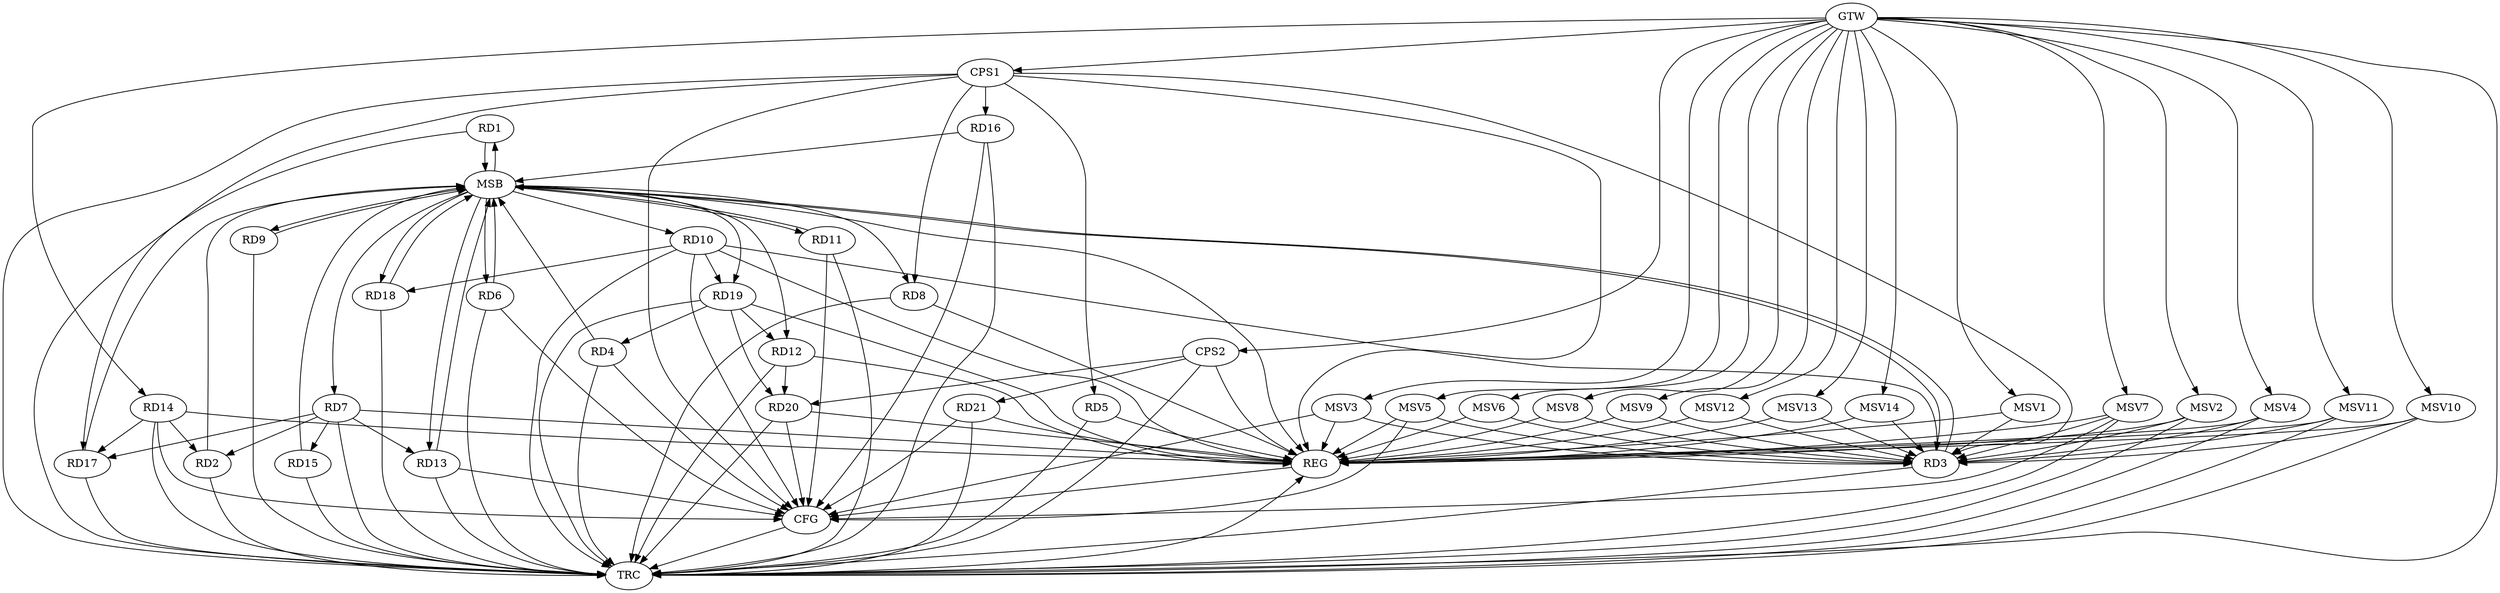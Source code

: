 strict digraph G {
  RD1 [ label="RD1" ];
  RD2 [ label="RD2" ];
  RD3 [ label="RD3" ];
  RD4 [ label="RD4" ];
  RD5 [ label="RD5" ];
  RD6 [ label="RD6" ];
  RD7 [ label="RD7" ];
  RD8 [ label="RD8" ];
  RD9 [ label="RD9" ];
  RD10 [ label="RD10" ];
  RD11 [ label="RD11" ];
  RD12 [ label="RD12" ];
  RD13 [ label="RD13" ];
  RD14 [ label="RD14" ];
  RD15 [ label="RD15" ];
  RD16 [ label="RD16" ];
  RD17 [ label="RD17" ];
  RD18 [ label="RD18" ];
  RD19 [ label="RD19" ];
  RD20 [ label="RD20" ];
  RD21 [ label="RD21" ];
  CPS1 [ label="CPS1" ];
  CPS2 [ label="CPS2" ];
  GTW [ label="GTW" ];
  REG [ label="REG" ];
  MSB [ label="MSB" ];
  CFG [ label="CFG" ];
  TRC [ label="TRC" ];
  MSV1 [ label="MSV1" ];
  MSV2 [ label="MSV2" ];
  MSV3 [ label="MSV3" ];
  MSV4 [ label="MSV4" ];
  MSV5 [ label="MSV5" ];
  MSV6 [ label="MSV6" ];
  MSV7 [ label="MSV7" ];
  MSV8 [ label="MSV8" ];
  MSV9 [ label="MSV9" ];
  MSV10 [ label="MSV10" ];
  MSV11 [ label="MSV11" ];
  MSV12 [ label="MSV12" ];
  MSV13 [ label="MSV13" ];
  MSV14 [ label="MSV14" ];
  RD7 -> RD2;
  RD14 -> RD2;
  RD10 -> RD3;
  RD19 -> RD4;
  RD7 -> RD13;
  RD7 -> RD15;
  RD7 -> RD17;
  RD10 -> RD18;
  RD10 -> RD19;
  RD19 -> RD12;
  RD12 -> RD20;
  RD14 -> RD17;
  RD19 -> RD20;
  CPS1 -> RD3;
  CPS1 -> RD5;
  CPS1 -> RD8;
  CPS1 -> RD16;
  CPS1 -> RD17;
  CPS2 -> RD20;
  CPS2 -> RD21;
  GTW -> RD14;
  GTW -> CPS1;
  GTW -> CPS2;
  RD5 -> REG;
  RD7 -> REG;
  RD8 -> REG;
  RD10 -> REG;
  RD12 -> REG;
  RD14 -> REG;
  RD19 -> REG;
  RD20 -> REG;
  RD21 -> REG;
  CPS1 -> REG;
  CPS2 -> REG;
  RD1 -> MSB;
  MSB -> RD3;
  MSB -> RD6;
  MSB -> RD8;
  MSB -> RD11;
  MSB -> REG;
  RD2 -> MSB;
  MSB -> RD18;
  RD3 -> MSB;
  RD4 -> MSB;
  RD6 -> MSB;
  MSB -> RD1;
  MSB -> RD7;
  RD9 -> MSB;
  MSB -> RD13;
  MSB -> RD19;
  RD11 -> MSB;
  MSB -> RD9;
  RD13 -> MSB;
  MSB -> RD10;
  MSB -> RD12;
  RD15 -> MSB;
  RD16 -> MSB;
  RD17 -> MSB;
  RD18 -> MSB;
  RD13 -> CFG;
  RD21 -> CFG;
  RD11 -> CFG;
  RD20 -> CFG;
  RD14 -> CFG;
  RD16 -> CFG;
  CPS1 -> CFG;
  RD6 -> CFG;
  RD10 -> CFG;
  RD4 -> CFG;
  REG -> CFG;
  RD1 -> TRC;
  RD2 -> TRC;
  RD3 -> TRC;
  RD4 -> TRC;
  RD5 -> TRC;
  RD6 -> TRC;
  RD7 -> TRC;
  RD8 -> TRC;
  RD9 -> TRC;
  RD10 -> TRC;
  RD11 -> TRC;
  RD12 -> TRC;
  RD13 -> TRC;
  RD14 -> TRC;
  RD15 -> TRC;
  RD16 -> TRC;
  RD17 -> TRC;
  RD18 -> TRC;
  RD19 -> TRC;
  RD20 -> TRC;
  RD21 -> TRC;
  CPS1 -> TRC;
  CPS2 -> TRC;
  GTW -> TRC;
  CFG -> TRC;
  TRC -> REG;
  MSV1 -> RD3;
  GTW -> MSV1;
  MSV1 -> REG;
  MSV2 -> RD3;
  GTW -> MSV2;
  MSV2 -> REG;
  MSV2 -> TRC;
  MSV3 -> RD3;
  GTW -> MSV3;
  MSV3 -> REG;
  MSV3 -> CFG;
  MSV4 -> RD3;
  GTW -> MSV4;
  MSV4 -> REG;
  MSV4 -> TRC;
  MSV5 -> RD3;
  MSV6 -> RD3;
  GTW -> MSV5;
  MSV5 -> REG;
  MSV5 -> CFG;
  GTW -> MSV6;
  MSV6 -> REG;
  MSV7 -> RD3;
  GTW -> MSV7;
  MSV7 -> REG;
  MSV7 -> TRC;
  MSV7 -> CFG;
  MSV8 -> RD3;
  GTW -> MSV8;
  MSV8 -> REG;
  MSV9 -> RD3;
  GTW -> MSV9;
  MSV9 -> REG;
  MSV10 -> RD3;
  GTW -> MSV10;
  MSV10 -> REG;
  MSV10 -> TRC;
  MSV11 -> RD3;
  MSV12 -> RD3;
  GTW -> MSV11;
  MSV11 -> REG;
  MSV11 -> TRC;
  GTW -> MSV12;
  MSV12 -> REG;
  MSV13 -> RD3;
  MSV14 -> RD3;
  GTW -> MSV13;
  MSV13 -> REG;
  GTW -> MSV14;
  MSV14 -> REG;
}

